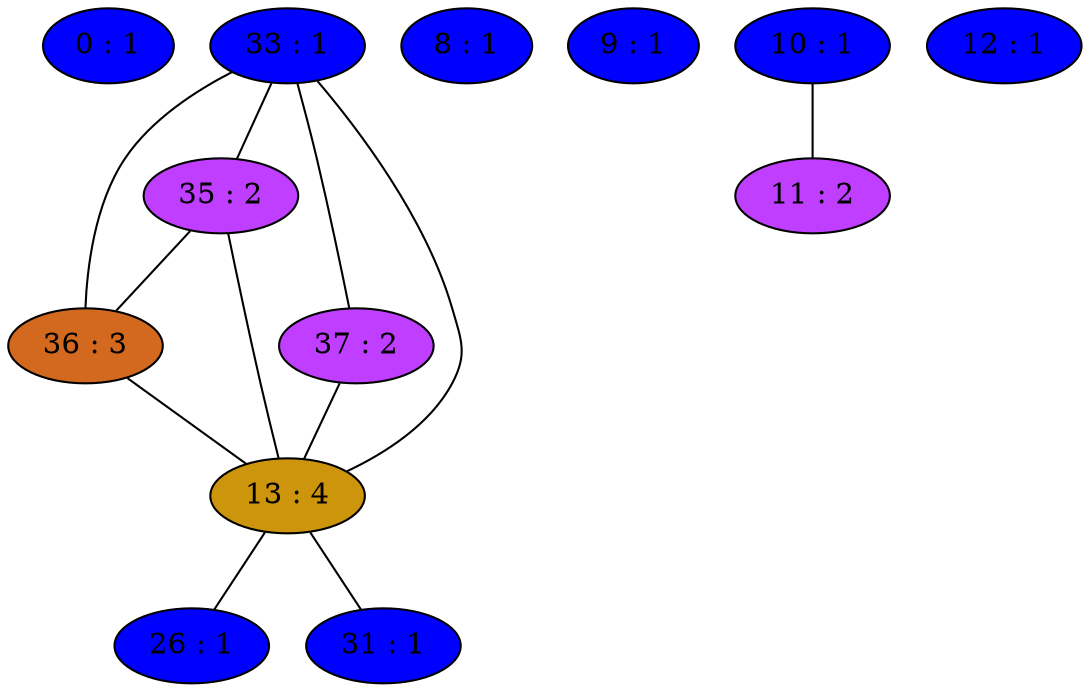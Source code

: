 strict graph {
0[label="0 : 1" style=filled fillcolor="blue1"];
33[label="33 : 1" style=filled fillcolor="blue1"];
33 -- 35
33 -- 36
33 -- 37
33 -- 13
35[label="35 : 2" style=filled fillcolor="darkorchid1"];
35 -- 33
35 -- 36
35 -- 13
36[label="36 : 3" style=filled fillcolor="chocolate"];
36 -- 33
36 -- 35
36 -- 13
37[label="37 : 2" style=filled fillcolor="darkorchid1"];
37 -- 33
37 -- 13
8[label="8 : 1" style=filled fillcolor="blue1"];
9[label="9 : 1" style=filled fillcolor="blue1"];
10[label="10 : 1" style=filled fillcolor="blue1"];
10 -- 11
11[label="11 : 2" style=filled fillcolor="darkorchid1"];
11 -- 10
12[label="12 : 1" style=filled fillcolor="blue1"];
13[label="13 : 4" style=filled fillcolor="darkgoldenrod3"];
13 -- 33
13 -- 35
13 -- 36
13 -- 37
13 -- 26
13 -- 31
26[label="26 : 1" style=filled fillcolor="blue1"];
26 -- 13
31[label="31 : 1" style=filled fillcolor="blue1"];
31 -- 13
}